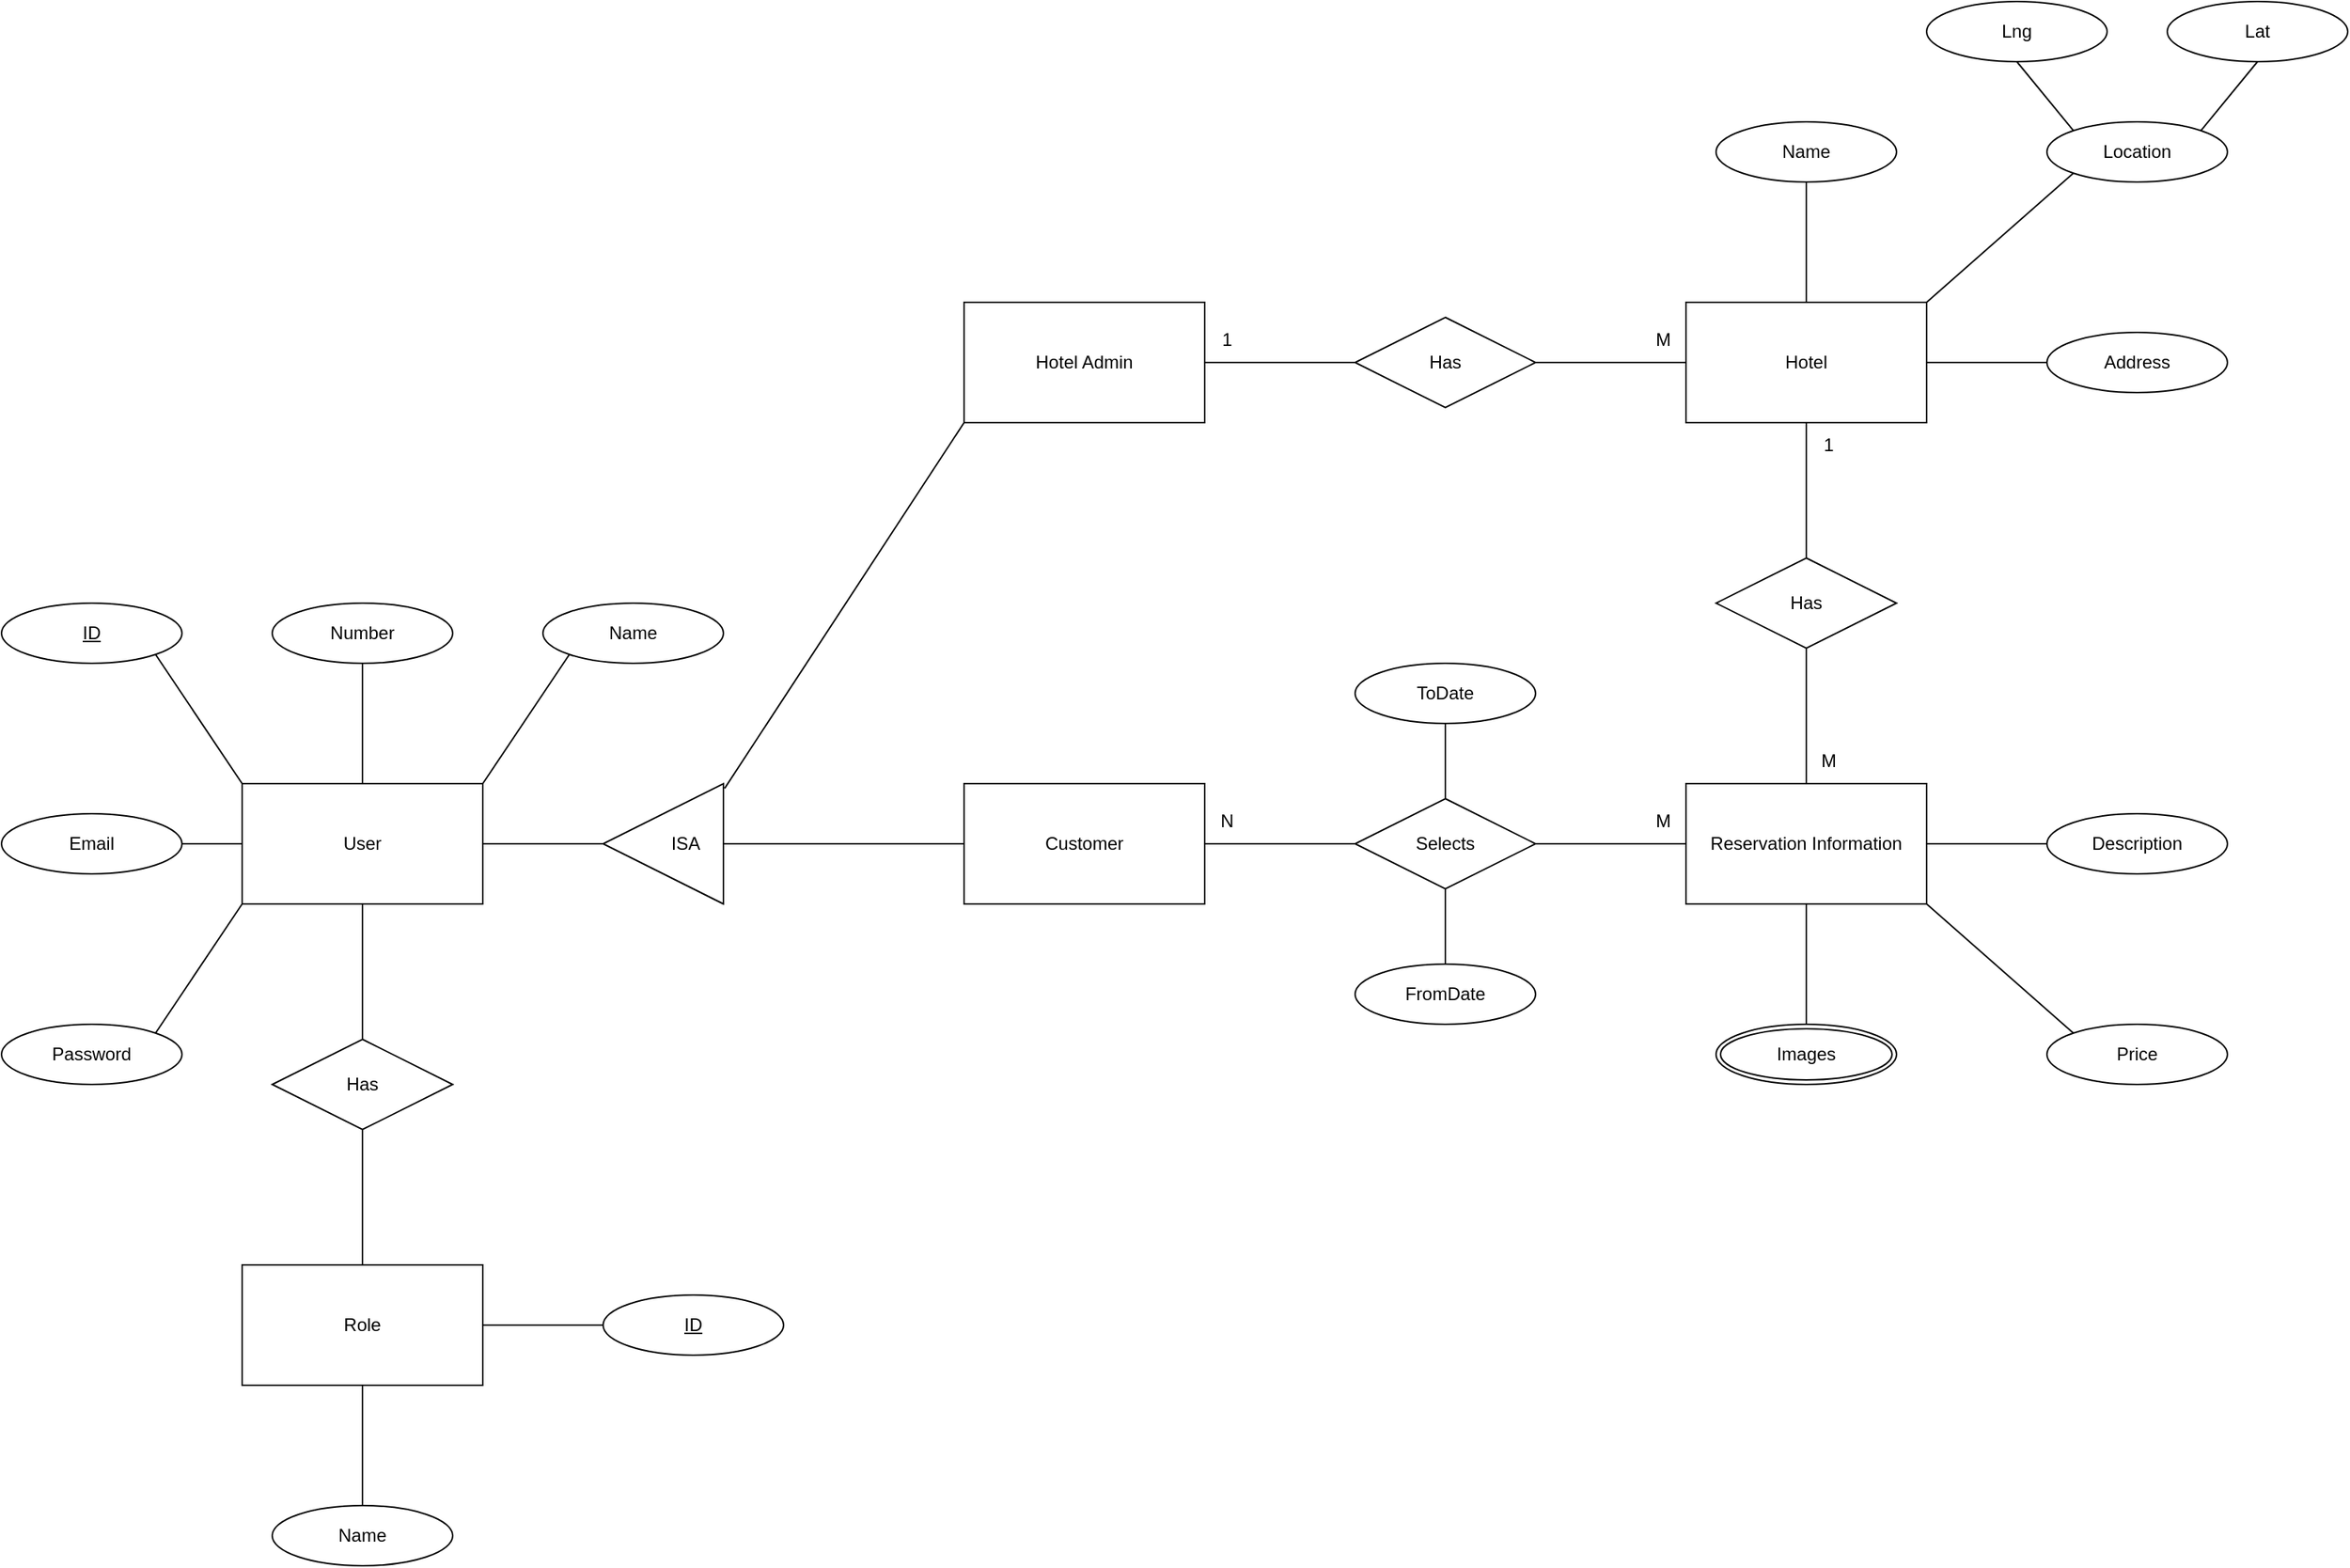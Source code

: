 <mxfile version="16.5.1" type="device"><diagram id="xCoGVPV_n5M5hpCz1Kdj" name="ER"><mxGraphModel dx="1888" dy="1749" grid="1" gridSize="10" guides="1" tooltips="1" connect="1" arrows="1" fold="1" page="1" pageScale="1" pageWidth="850" pageHeight="1100" math="0" shadow="0"><root><mxCell id="0"/><mxCell id="1" parent="0"/><mxCell id="3nHlINzBv2xCB2GCMG4g-1" value="Hotel Admin" style="whiteSpace=wrap;html=1;align=center;" parent="1" vertex="1"><mxGeometry x="200" y="120" width="160" height="80" as="geometry"/></mxCell><mxCell id="3nHlINzBv2xCB2GCMG4g-11" value="Hotel" style="whiteSpace=wrap;html=1;align=center;" parent="1" vertex="1"><mxGeometry x="680" y="120" width="160" height="80" as="geometry"/></mxCell><mxCell id="3nHlINzBv2xCB2GCMG4g-12" value="Has" style="shape=rhombus;perimeter=rhombusPerimeter;whiteSpace=wrap;html=1;align=center;" parent="1" vertex="1"><mxGeometry x="700" y="290" width="120" height="60" as="geometry"/></mxCell><mxCell id="3nHlINzBv2xCB2GCMG4g-13" value="" style="endArrow=none;html=1;rounded=0;entryX=0.5;entryY=0;entryDx=0;entryDy=0;exitX=0.5;exitY=1;exitDx=0;exitDy=0;" parent="1" source="3nHlINzBv2xCB2GCMG4g-12" target="3nHlINzBv2xCB2GCMG4g-38" edge="1"><mxGeometry width="50" height="50" relative="1" as="geometry"><mxPoint x="320" y="290" as="sourcePoint"/><mxPoint x="390" y="320" as="targetPoint"/></mxGeometry></mxCell><mxCell id="3nHlINzBv2xCB2GCMG4g-14" value="" style="endArrow=none;html=1;rounded=0;entryX=0.5;entryY=0;entryDx=0;entryDy=0;exitX=0.5;exitY=1;exitDx=0;exitDy=0;" parent="1" source="3nHlINzBv2xCB2GCMG4g-11" target="3nHlINzBv2xCB2GCMG4g-12" edge="1"><mxGeometry width="50" height="50" relative="1" as="geometry"><mxPoint x="710" y="320" as="sourcePoint"/><mxPoint x="700" y="420" as="targetPoint"/></mxGeometry></mxCell><mxCell id="3nHlINzBv2xCB2GCMG4g-15" value="Name" style="ellipse;whiteSpace=wrap;html=1;align=center;" parent="1" vertex="1"><mxGeometry x="700" width="120" height="40" as="geometry"/></mxCell><mxCell id="3nHlINzBv2xCB2GCMG4g-16" value="" style="endArrow=none;html=1;rounded=0;entryX=0.5;entryY=1;entryDx=0;entryDy=0;exitX=0.5;exitY=0;exitDx=0;exitDy=0;" parent="1" source="3nHlINzBv2xCB2GCMG4g-11" target="3nHlINzBv2xCB2GCMG4g-15" edge="1"><mxGeometry width="50" height="50" relative="1" as="geometry"><mxPoint x="560" y="130" as="sourcePoint"/><mxPoint x="770" y="220" as="targetPoint"/></mxGeometry></mxCell><mxCell id="3nHlINzBv2xCB2GCMG4g-17" value="Location" style="ellipse;whiteSpace=wrap;html=1;align=center;" parent="1" vertex="1"><mxGeometry x="920" width="120" height="40" as="geometry"/></mxCell><mxCell id="3nHlINzBv2xCB2GCMG4g-18" value="" style="endArrow=none;html=1;rounded=0;exitX=0;exitY=1;exitDx=0;exitDy=0;entryX=1;entryY=0;entryDx=0;entryDy=0;" parent="1" source="3nHlINzBv2xCB2GCMG4g-17" target="3nHlINzBv2xCB2GCMG4g-11" edge="1"><mxGeometry width="50" height="50" relative="1" as="geometry"><mxPoint x="860" y="350" as="sourcePoint"/><mxPoint x="900" y="120" as="targetPoint"/></mxGeometry></mxCell><mxCell id="3nHlINzBv2xCB2GCMG4g-19" value="Address" style="ellipse;whiteSpace=wrap;html=1;align=center;" parent="1" vertex="1"><mxGeometry x="920" y="140" width="120" height="40" as="geometry"/></mxCell><mxCell id="3nHlINzBv2xCB2GCMG4g-20" value="" style="endArrow=none;html=1;rounded=0;entryX=0;entryY=0.5;entryDx=0;entryDy=0;exitX=1;exitY=0.5;exitDx=0;exitDy=0;" parent="1" source="3nHlINzBv2xCB2GCMG4g-11" target="3nHlINzBv2xCB2GCMG4g-19" edge="1"><mxGeometry width="50" height="50" relative="1" as="geometry"><mxPoint x="940" y="110" as="sourcePoint"/><mxPoint x="940" y="30" as="targetPoint"/></mxGeometry></mxCell><mxCell id="3nHlINzBv2xCB2GCMG4g-30" value="" style="triangle;whiteSpace=wrap;html=1;rotation=-180;flipH=0;flipV=0;direction=east;" parent="1" vertex="1"><mxGeometry x="-40" y="440" width="80" height="80" as="geometry"/></mxCell><mxCell id="3nHlINzBv2xCB2GCMG4g-31" value="ISA" style="text;html=1;strokeColor=none;fillColor=none;align=center;verticalAlign=middle;whiteSpace=wrap;rounded=0;" parent="1" vertex="1"><mxGeometry x="-10" y="470" width="50" height="20" as="geometry"/></mxCell><mxCell id="3nHlINzBv2xCB2GCMG4g-32" value="" style="endArrow=none;html=1;rounded=0;entryX=1;entryY=0.5;entryDx=0;entryDy=0;exitX=1;exitY=0.5;exitDx=0;exitDy=0;" parent="1" source="3nHlINzBv2xCB2GCMG4g-30" target="gruyPGR6Sw1rynS9WZsw-2" edge="1"><mxGeometry width="50" height="50" relative="1" as="geometry"><mxPoint x="-11" y="430" as="sourcePoint"/><mxPoint x="-11" y="350" as="targetPoint"/></mxGeometry></mxCell><mxCell id="3nHlINzBv2xCB2GCMG4g-33" value="" style="endArrow=none;html=1;rounded=0;entryX=-0.01;entryY=0.96;entryDx=0;entryDy=0;exitX=0;exitY=1;exitDx=0;exitDy=0;entryPerimeter=0;" parent="1" source="3nHlINzBv2xCB2GCMG4g-1" target="3nHlINzBv2xCB2GCMG4g-30" edge="1"><mxGeometry width="50" height="50" relative="1" as="geometry"><mxPoint x="230" y="390" as="sourcePoint"/><mxPoint x="150" y="390" as="targetPoint"/></mxGeometry></mxCell><mxCell id="3nHlINzBv2xCB2GCMG4g-35" value="Customer" style="whiteSpace=wrap;html=1;align=center;" parent="1" vertex="1"><mxGeometry x="200" y="440" width="160" height="80" as="geometry"/></mxCell><mxCell id="3nHlINzBv2xCB2GCMG4g-37" value="" style="endArrow=none;html=1;rounded=0;entryX=1;entryY=0.5;entryDx=0;entryDy=0;exitX=0;exitY=0.5;exitDx=0;exitDy=0;" parent="1" source="3nHlINzBv2xCB2GCMG4g-35" target="3nHlINzBv2xCB2GCMG4g-31" edge="1"><mxGeometry width="50" height="50" relative="1" as="geometry"><mxPoint x="190" y="560" as="sourcePoint"/><mxPoint x="110" y="560" as="targetPoint"/></mxGeometry></mxCell><mxCell id="3nHlINzBv2xCB2GCMG4g-38" value="Reservation Information" style="whiteSpace=wrap;html=1;align=center;" parent="1" vertex="1"><mxGeometry x="680" y="440" width="160" height="80" as="geometry"/></mxCell><mxCell id="3nHlINzBv2xCB2GCMG4g-40" value="Has" style="shape=rhombus;perimeter=rhombusPerimeter;whiteSpace=wrap;html=1;align=center;" parent="1" vertex="1"><mxGeometry x="460" y="130" width="120" height="60" as="geometry"/></mxCell><mxCell id="3nHlINzBv2xCB2GCMG4g-41" value="" style="endArrow=none;html=1;rounded=0;entryX=1;entryY=0.5;entryDx=0;entryDy=0;exitX=0;exitY=0.5;exitDx=0;exitDy=0;" parent="1" source="3nHlINzBv2xCB2GCMG4g-40" target="3nHlINzBv2xCB2GCMG4g-1" edge="1"><mxGeometry width="50" height="50" relative="1" as="geometry"><mxPoint y="180" as="sourcePoint"/><mxPoint x="440" y="330" as="targetPoint"/></mxGeometry></mxCell><mxCell id="3nHlINzBv2xCB2GCMG4g-42" value="" style="endArrow=none;html=1;rounded=0;entryX=1;entryY=0.5;entryDx=0;entryDy=0;exitX=0;exitY=0.5;exitDx=0;exitDy=0;" parent="1" source="3nHlINzBv2xCB2GCMG4g-11" target="3nHlINzBv2xCB2GCMG4g-40" edge="1"><mxGeometry width="50" height="50" relative="1" as="geometry"><mxPoint x="440" y="90" as="sourcePoint"/><mxPoint x="380" y="310" as="targetPoint"/></mxGeometry></mxCell><mxCell id="3nHlINzBv2xCB2GCMG4g-43" value="Selects" style="shape=rhombus;perimeter=rhombusPerimeter;whiteSpace=wrap;html=1;align=center;" parent="1" vertex="1"><mxGeometry x="460" y="450" width="120" height="60" as="geometry"/></mxCell><mxCell id="3nHlINzBv2xCB2GCMG4g-44" value="" style="endArrow=none;html=1;rounded=0;entryX=0;entryY=0.5;entryDx=0;entryDy=0;exitX=1;exitY=0.5;exitDx=0;exitDy=0;" parent="1" source="3nHlINzBv2xCB2GCMG4g-43" target="3nHlINzBv2xCB2GCMG4g-38" edge="1"><mxGeometry width="50" height="50" relative="1" as="geometry"><mxPoint x="110" y="320" as="sourcePoint"/><mxPoint x="550" y="470" as="targetPoint"/></mxGeometry></mxCell><mxCell id="3nHlINzBv2xCB2GCMG4g-45" value="" style="endArrow=none;html=1;rounded=0;entryX=0;entryY=0.5;entryDx=0;entryDy=0;exitX=1;exitY=0.5;exitDx=0;exitDy=0;" parent="1" source="3nHlINzBv2xCB2GCMG4g-35" target="3nHlINzBv2xCB2GCMG4g-43" edge="1"><mxGeometry width="50" height="50" relative="1" as="geometry"><mxPoint x="550" y="230" as="sourcePoint"/><mxPoint x="490" y="450" as="targetPoint"/></mxGeometry></mxCell><mxCell id="gruyPGR6Sw1rynS9WZsw-2" value="User" style="whiteSpace=wrap;html=1;align=center;" parent="1" vertex="1"><mxGeometry x="-280" y="440" width="160" height="80" as="geometry"/></mxCell><mxCell id="gruyPGR6Sw1rynS9WZsw-3" value="ID" style="ellipse;whiteSpace=wrap;html=1;align=center;fontStyle=4;" parent="1" vertex="1"><mxGeometry x="-440" y="320" width="120" height="40" as="geometry"/></mxCell><mxCell id="gruyPGR6Sw1rynS9WZsw-5" value="Email" style="ellipse;whiteSpace=wrap;html=1;align=center;" parent="1" vertex="1"><mxGeometry x="-440" y="460" width="120" height="40" as="geometry"/></mxCell><mxCell id="gruyPGR6Sw1rynS9WZsw-6" value="Password" style="ellipse;whiteSpace=wrap;html=1;align=center;" parent="1" vertex="1"><mxGeometry x="-440" y="600" width="120" height="40" as="geometry"/></mxCell><mxCell id="gruyPGR6Sw1rynS9WZsw-8" value="" style="endArrow=none;html=1;rounded=0;entryX=1;entryY=1;entryDx=0;entryDy=0;exitX=0;exitY=0;exitDx=0;exitDy=0;" parent="1" source="gruyPGR6Sw1rynS9WZsw-2" target="gruyPGR6Sw1rynS9WZsw-3" edge="1"><mxGeometry width="50" height="50" relative="1" as="geometry"><mxPoint x="-280" y="400" as="sourcePoint"/><mxPoint x="-280" y="370" as="targetPoint"/></mxGeometry></mxCell><mxCell id="gruyPGR6Sw1rynS9WZsw-9" value="" style="endArrow=none;html=1;rounded=0;entryX=1;entryY=0.5;entryDx=0;entryDy=0;exitX=0;exitY=0.5;exitDx=0;exitDy=0;" parent="1" source="gruyPGR6Sw1rynS9WZsw-2" target="gruyPGR6Sw1rynS9WZsw-5" edge="1"><mxGeometry width="50" height="50" relative="1" as="geometry"><mxPoint x="-222.43" y="440" as="sourcePoint"/><mxPoint x="-280.004" y="354.142" as="targetPoint"/></mxGeometry></mxCell><mxCell id="gruyPGR6Sw1rynS9WZsw-10" value="" style="endArrow=none;html=1;rounded=0;entryX=1;entryY=0;entryDx=0;entryDy=0;exitX=0;exitY=1;exitDx=0;exitDy=0;" parent="1" source="gruyPGR6Sw1rynS9WZsw-2" target="gruyPGR6Sw1rynS9WZsw-6" edge="1"><mxGeometry width="50" height="50" relative="1" as="geometry"><mxPoint x="-270" y="490" as="sourcePoint"/><mxPoint x="-310" y="490" as="targetPoint"/></mxGeometry></mxCell><mxCell id="gruyPGR6Sw1rynS9WZsw-16" value="M" style="text;html=1;strokeColor=none;fillColor=none;align=center;verticalAlign=middle;whiteSpace=wrap;rounded=0;" parent="1" vertex="1"><mxGeometry x="650" y="450" width="30" height="30" as="geometry"/></mxCell><mxCell id="gruyPGR6Sw1rynS9WZsw-17" value="N" style="text;html=1;strokeColor=none;fillColor=none;align=center;verticalAlign=middle;whiteSpace=wrap;rounded=0;" parent="1" vertex="1"><mxGeometry x="360" y="450" width="30" height="30" as="geometry"/></mxCell><mxCell id="gruyPGR6Sw1rynS9WZsw-18" value="M" style="text;html=1;strokeColor=none;fillColor=none;align=center;verticalAlign=middle;whiteSpace=wrap;rounded=0;" parent="1" vertex="1"><mxGeometry x="760" y="410" width="30" height="30" as="geometry"/></mxCell><mxCell id="gruyPGR6Sw1rynS9WZsw-19" value="1" style="text;html=1;strokeColor=none;fillColor=none;align=center;verticalAlign=middle;whiteSpace=wrap;rounded=0;" parent="1" vertex="1"><mxGeometry x="760" y="200" width="30" height="30" as="geometry"/></mxCell><mxCell id="gruyPGR6Sw1rynS9WZsw-20" value="M" style="text;html=1;strokeColor=none;fillColor=none;align=center;verticalAlign=middle;whiteSpace=wrap;rounded=0;" parent="1" vertex="1"><mxGeometry x="650" y="130" width="30" height="30" as="geometry"/></mxCell><mxCell id="gruyPGR6Sw1rynS9WZsw-21" value="1" style="text;html=1;strokeColor=none;fillColor=none;align=center;verticalAlign=middle;whiteSpace=wrap;rounded=0;" parent="1" vertex="1"><mxGeometry x="360" y="130" width="30" height="30" as="geometry"/></mxCell><mxCell id="rPgJEGCzj5KkJuLgx8bl-1" value="Description" style="ellipse;whiteSpace=wrap;html=1;align=center;" parent="1" vertex="1"><mxGeometry x="920" y="460" width="120" height="40" as="geometry"/></mxCell><mxCell id="rPgJEGCzj5KkJuLgx8bl-2" value="Price" style="ellipse;whiteSpace=wrap;html=1;align=center;" parent="1" vertex="1"><mxGeometry x="920" y="600" width="120" height="40" as="geometry"/></mxCell><mxCell id="rPgJEGCzj5KkJuLgx8bl-3" value="Images" style="ellipse;shape=doubleEllipse;margin=3;whiteSpace=wrap;html=1;align=center;" parent="1" vertex="1"><mxGeometry x="700" y="600" width="120" height="40" as="geometry"/></mxCell><mxCell id="rPgJEGCzj5KkJuLgx8bl-4" value="" style="endArrow=none;html=1;rounded=0;entryX=0.5;entryY=1;entryDx=0;entryDy=0;exitX=0.5;exitY=0;exitDx=0;exitDy=0;" parent="1" source="rPgJEGCzj5KkJuLgx8bl-3" target="3nHlINzBv2xCB2GCMG4g-38" edge="1"><mxGeometry width="50" height="50" relative="1" as="geometry"><mxPoint x="550" y="580.0" as="sourcePoint"/><mxPoint x="650" y="580.0" as="targetPoint"/></mxGeometry></mxCell><mxCell id="rPgJEGCzj5KkJuLgx8bl-5" value="" style="endArrow=none;html=1;rounded=0;entryX=1;entryY=1;entryDx=0;entryDy=0;exitX=0;exitY=0;exitDx=0;exitDy=0;" parent="1" source="rPgJEGCzj5KkJuLgx8bl-2" target="3nHlINzBv2xCB2GCMG4g-38" edge="1"><mxGeometry width="50" height="50" relative="1" as="geometry"><mxPoint x="838.82" y="620.0" as="sourcePoint"/><mxPoint x="838.82" y="540.0" as="targetPoint"/></mxGeometry></mxCell><mxCell id="rPgJEGCzj5KkJuLgx8bl-6" value="" style="endArrow=none;html=1;rounded=0;entryX=1;entryY=0.5;entryDx=0;entryDy=0;exitX=0;exitY=0.5;exitDx=0;exitDy=0;" parent="1" source="rPgJEGCzj5KkJuLgx8bl-1" target="3nHlINzBv2xCB2GCMG4g-38" edge="1"><mxGeometry width="50" height="50" relative="1" as="geometry"><mxPoint x="1007.574" y="605.858" as="sourcePoint"/><mxPoint x="910" y="520.0" as="targetPoint"/></mxGeometry></mxCell><mxCell id="rPgJEGCzj5KkJuLgx8bl-8" value="" style="endArrow=none;html=1;rounded=0;exitX=0.5;exitY=1;exitDx=0;exitDy=0;entryX=0.5;entryY=0;entryDx=0;entryDy=0;" parent="1" source="gruyPGR6Sw1rynS9WZsw-2" target="rPgJEGCzj5KkJuLgx8bl-10" edge="1"><mxGeometry width="50" height="50" relative="1" as="geometry"><mxPoint x="-270" y="530.0" as="sourcePoint"/><mxPoint x="-100" y="590" as="targetPoint"/></mxGeometry></mxCell><mxCell id="rPgJEGCzj5KkJuLgx8bl-9" value="Role" style="whiteSpace=wrap;html=1;align=center;" parent="1" vertex="1"><mxGeometry x="-280" y="760" width="160" height="80" as="geometry"/></mxCell><mxCell id="rPgJEGCzj5KkJuLgx8bl-10" value="Has" style="shape=rhombus;perimeter=rhombusPerimeter;whiteSpace=wrap;html=1;align=center;" parent="1" vertex="1"><mxGeometry x="-260" y="610" width="120" height="60" as="geometry"/></mxCell><mxCell id="rPgJEGCzj5KkJuLgx8bl-11" value="" style="endArrow=none;html=1;rounded=0;exitX=0.5;exitY=1;exitDx=0;exitDy=0;entryX=0.5;entryY=0;entryDx=0;entryDy=0;" parent="1" source="rPgJEGCzj5KkJuLgx8bl-10" target="rPgJEGCzj5KkJuLgx8bl-9" edge="1"><mxGeometry width="50" height="50" relative="1" as="geometry"><mxPoint x="60" y="710.0" as="sourcePoint"/><mxPoint x="60" y="790.0" as="targetPoint"/></mxGeometry></mxCell><mxCell id="rPgJEGCzj5KkJuLgx8bl-12" value="ID" style="ellipse;whiteSpace=wrap;html=1;align=center;fontStyle=4;" parent="1" vertex="1"><mxGeometry x="-40" y="780" width="120" height="40" as="geometry"/></mxCell><mxCell id="rPgJEGCzj5KkJuLgx8bl-13" value="Name" style="ellipse;whiteSpace=wrap;html=1;align=center;" parent="1" vertex="1"><mxGeometry x="-260" y="920" width="120" height="40" as="geometry"/></mxCell><mxCell id="rPgJEGCzj5KkJuLgx8bl-14" value="" style="endArrow=none;html=1;rounded=0;entryX=0;entryY=0.5;entryDx=0;entryDy=0;exitX=1;exitY=0.5;exitDx=0;exitDy=0;" parent="1" source="rPgJEGCzj5KkJuLgx8bl-9" target="rPgJEGCzj5KkJuLgx8bl-12" edge="1"><mxGeometry width="50" height="50" relative="1" as="geometry"><mxPoint x="80" y="650.0" as="sourcePoint"/><mxPoint x="22.426" y="735.858" as="targetPoint"/></mxGeometry></mxCell><mxCell id="rPgJEGCzj5KkJuLgx8bl-15" value="" style="endArrow=none;html=1;rounded=0;entryX=0.5;entryY=0;entryDx=0;entryDy=0;exitX=0.5;exitY=1;exitDx=0;exitDy=0;" parent="1" source="rPgJEGCzj5KkJuLgx8bl-9" target="rPgJEGCzj5KkJuLgx8bl-13" edge="1"><mxGeometry width="50" height="50" relative="1" as="geometry"><mxPoint x="-110" y="900.0" as="sourcePoint"/><mxPoint x="-30" y="900.0" as="targetPoint"/></mxGeometry></mxCell><mxCell id="foFr0q7Kore_g0JgYHGd-1" value="Number" style="ellipse;whiteSpace=wrap;html=1;align=center;" parent="1" vertex="1"><mxGeometry x="-260" y="320" width="120" height="40" as="geometry"/></mxCell><mxCell id="foFr0q7Kore_g0JgYHGd-2" value="" style="endArrow=none;html=1;rounded=0;entryX=0.5;entryY=1;entryDx=0;entryDy=0;exitX=0.5;exitY=0;exitDx=0;exitDy=0;" parent="1" source="gruyPGR6Sw1rynS9WZsw-2" target="foFr0q7Kore_g0JgYHGd-1" edge="1"><mxGeometry width="50" height="50" relative="1" as="geometry"><mxPoint x="40.0" y="450" as="sourcePoint"/><mxPoint x="-17.574" y="364.142" as="targetPoint"/></mxGeometry></mxCell><mxCell id="foFr0q7Kore_g0JgYHGd-3" value="Name" style="ellipse;whiteSpace=wrap;html=1;align=center;" parent="1" vertex="1"><mxGeometry x="-80" y="320" width="120" height="40" as="geometry"/></mxCell><mxCell id="foFr0q7Kore_g0JgYHGd-4" value="" style="endArrow=none;html=1;rounded=0;entryX=0;entryY=1;entryDx=0;entryDy=0;exitX=1;exitY=0;exitDx=0;exitDy=0;" parent="1" source="gruyPGR6Sw1rynS9WZsw-2" target="foFr0q7Kore_g0JgYHGd-3" edge="1"><mxGeometry width="50" height="50" relative="1" as="geometry"><mxPoint x="-190" y="450" as="sourcePoint"/><mxPoint x="-190" y="370" as="targetPoint"/></mxGeometry></mxCell><mxCell id="ALELg9iLJMEHXqLeoAfx-1" value="Lat" style="ellipse;whiteSpace=wrap;html=1;align=center;" parent="1" vertex="1"><mxGeometry x="1000" y="-80" width="120" height="40" as="geometry"/></mxCell><mxCell id="ALELg9iLJMEHXqLeoAfx-2" value="Lng" style="ellipse;whiteSpace=wrap;html=1;align=center;" parent="1" vertex="1"><mxGeometry x="840" y="-80" width="120" height="40" as="geometry"/></mxCell><mxCell id="ALELg9iLJMEHXqLeoAfx-3" value="" style="endArrow=none;html=1;rounded=0;exitX=0.5;exitY=1;exitDx=0;exitDy=0;entryX=0;entryY=0;entryDx=0;entryDy=0;" parent="1" source="ALELg9iLJMEHXqLeoAfx-2" target="3nHlINzBv2xCB2GCMG4g-17" edge="1"><mxGeometry width="50" height="50" relative="1" as="geometry"><mxPoint x="947.574" y="44.142" as="sourcePoint"/><mxPoint x="850" y="130" as="targetPoint"/></mxGeometry></mxCell><mxCell id="ALELg9iLJMEHXqLeoAfx-4" value="" style="endArrow=none;html=1;rounded=0;exitX=0.5;exitY=1;exitDx=0;exitDy=0;entryX=1;entryY=0;entryDx=0;entryDy=0;" parent="1" source="ALELg9iLJMEHXqLeoAfx-1" target="3nHlINzBv2xCB2GCMG4g-17" edge="1"><mxGeometry width="50" height="50" relative="1" as="geometry"><mxPoint x="910" y="-30" as="sourcePoint"/><mxPoint x="947.574" y="15.858" as="targetPoint"/></mxGeometry></mxCell><mxCell id="yCZl2xp4thFsuReqkkGg-1" value="FromDate" style="ellipse;whiteSpace=wrap;html=1;align=center;" vertex="1" parent="1"><mxGeometry x="460" y="560" width="120" height="40" as="geometry"/></mxCell><mxCell id="yCZl2xp4thFsuReqkkGg-2" value="ToDate" style="ellipse;whiteSpace=wrap;html=1;align=center;" vertex="1" parent="1"><mxGeometry x="460" y="360" width="120" height="40" as="geometry"/></mxCell><mxCell id="yCZl2xp4thFsuReqkkGg-3" value="" style="endArrow=none;html=1;rounded=0;entryX=0.5;entryY=1;entryDx=0;entryDy=0;exitX=0.5;exitY=0;exitDx=0;exitDy=0;" edge="1" parent="1" source="yCZl2xp4thFsuReqkkGg-1" target="3nHlINzBv2xCB2GCMG4g-43"><mxGeometry width="50" height="50" relative="1" as="geometry"><mxPoint x="640" y="620" as="sourcePoint"/><mxPoint x="640" y="540" as="targetPoint"/></mxGeometry></mxCell><mxCell id="yCZl2xp4thFsuReqkkGg-4" value="" style="endArrow=none;html=1;rounded=0;entryX=0.5;entryY=1;entryDx=0;entryDy=0;exitX=0.5;exitY=0;exitDx=0;exitDy=0;" edge="1" parent="1" source="3nHlINzBv2xCB2GCMG4g-43" target="yCZl2xp4thFsuReqkkGg-2"><mxGeometry width="50" height="50" relative="1" as="geometry"><mxPoint x="610" y="440" as="sourcePoint"/><mxPoint x="610" y="390" as="targetPoint"/></mxGeometry></mxCell></root></mxGraphModel></diagram></mxfile>